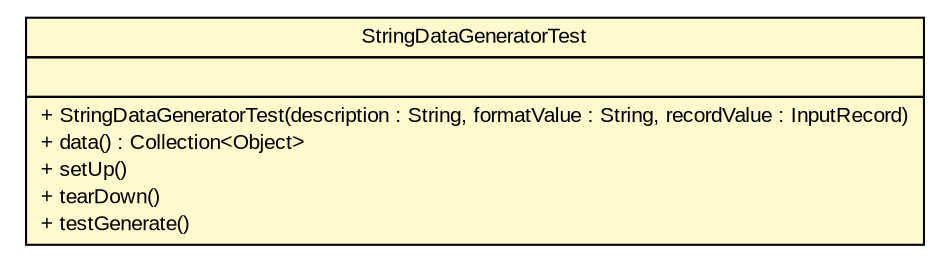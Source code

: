 #!/usr/local/bin/dot
#
# Class diagram 
# Generated by UMLGraph version R5_6 (http://www.umlgraph.org/)
#

digraph G {
	edge [fontname="arial",fontsize=10,labelfontname="arial",labelfontsize=10];
	node [fontname="arial",fontsize=10,shape=plaintext];
	nodesep=0.25;
	ranksep=0.5;
	// com.github.mkolisnyk.aerial.datagenerators.StringDataGeneratorTest
	c1052 [label=<<table title="com.github.mkolisnyk.aerial.datagenerators.StringDataGeneratorTest" border="0" cellborder="1" cellspacing="0" cellpadding="2" port="p" bgcolor="lemonChiffon" href="./StringDataGeneratorTest.html">
		<tr><td><table border="0" cellspacing="0" cellpadding="1">
<tr><td align="center" balign="center"> StringDataGeneratorTest </td></tr>
		</table></td></tr>
		<tr><td><table border="0" cellspacing="0" cellpadding="1">
<tr><td align="left" balign="left">  </td></tr>
		</table></td></tr>
		<tr><td><table border="0" cellspacing="0" cellpadding="1">
<tr><td align="left" balign="left"> + StringDataGeneratorTest(description : String, formatValue : String, recordValue : InputRecord) </td></tr>
<tr><td align="left" balign="left"> + data() : Collection&lt;Object&gt; </td></tr>
<tr><td align="left" balign="left"> + setUp() </td></tr>
<tr><td align="left" balign="left"> + tearDown() </td></tr>
<tr><td align="left" balign="left"> + testGenerate() </td></tr>
		</table></td></tr>
		</table>>, URL="./StringDataGeneratorTest.html", fontname="arial", fontcolor="black", fontsize=10.0];
}

